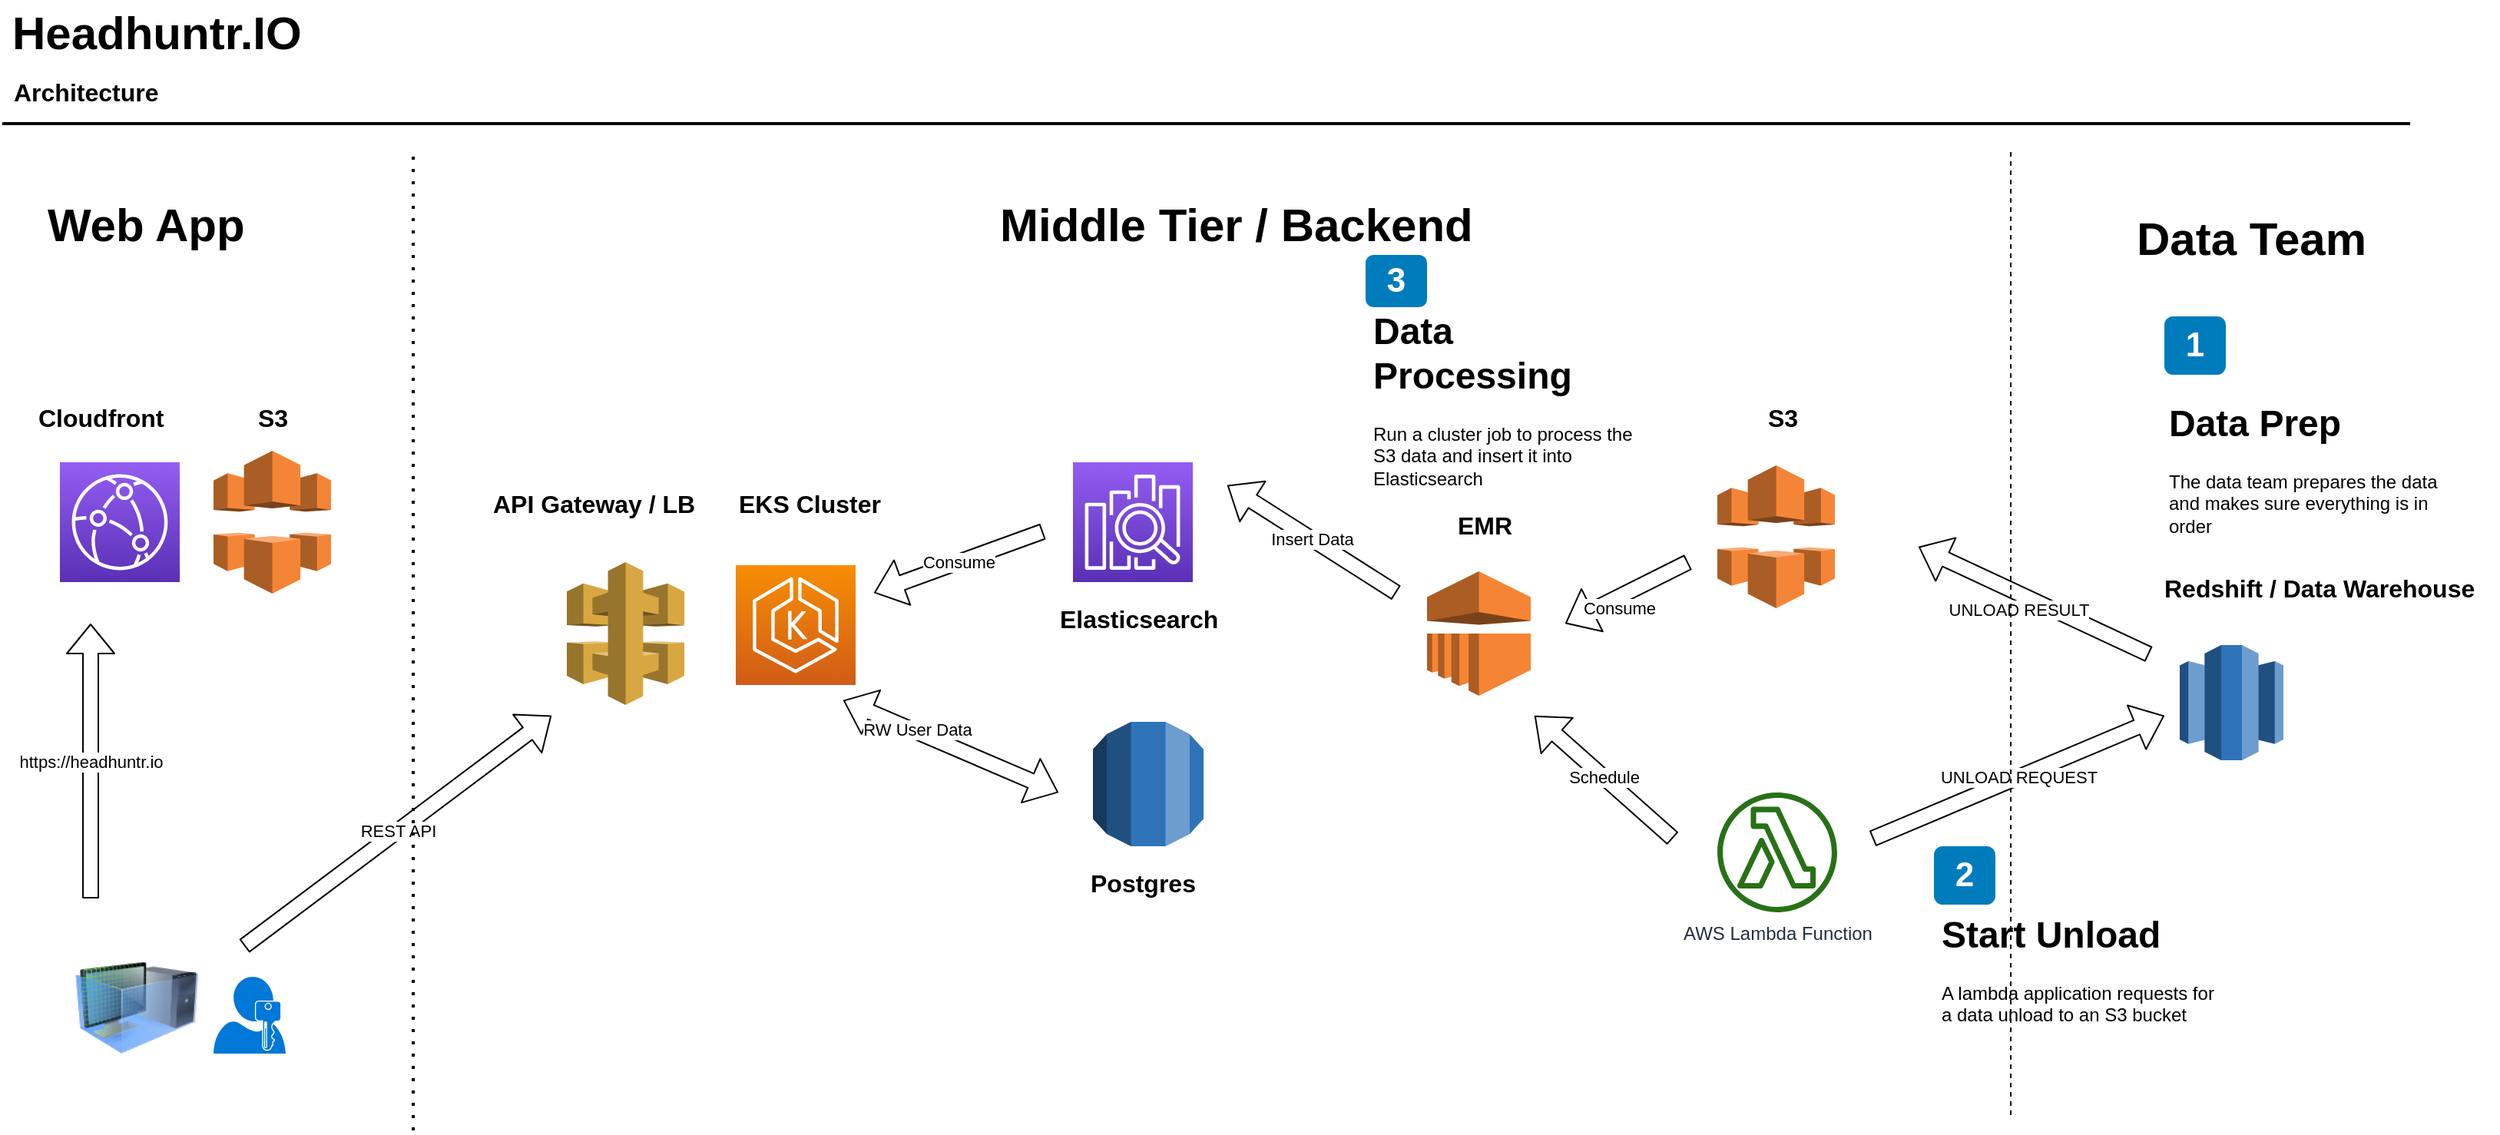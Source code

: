 <mxfile version="13.6.5" type="github">
  <diagram id="Ht1M8jgEwFfnCIfOTk4-" name="Page-1">
    <mxGraphModel dx="1479" dy="1431" grid="1" gridSize="10" guides="1" tooltips="1" connect="1" arrows="1" fold="1" page="1" pageScale="1" pageWidth="1169" pageHeight="827" math="0" shadow="0">
      <root>
        <mxCell id="0" />
        <mxCell id="1" parent="0" />
        <mxCell id="-QjtrjUzRDEMRZ5MF8oH-11" value="AWS Lambda Function" style="outlineConnect=0;fontColor=#232F3E;gradientColor=none;fillColor=#277116;strokeColor=none;dashed=0;verticalLabelPosition=bottom;verticalAlign=top;align=center;html=1;fontSize=12;fontStyle=0;aspect=fixed;pointerEvents=1;shape=mxgraph.aws4.lambda_function;" parent="1" vertex="1">
          <mxGeometry x="1169" y="580" width="78" height="78" as="geometry" />
        </mxCell>
        <mxCell id="-QjtrjUzRDEMRZ5MF8oH-47" value="Headhuntr.IO" style="text;html=1;resizable=0;points=[];autosize=1;align=left;verticalAlign=top;spacingTop=-4;fontSize=30;fontStyle=1" parent="1" vertex="1">
          <mxGeometry x="56.5" y="64.5" width="200" height="40" as="geometry" />
        </mxCell>
        <mxCell id="SCVMTBWpLvtzJIhz15lM-1" value="" style="line;strokeWidth=2;html=1;fontSize=14;" parent="1" vertex="1">
          <mxGeometry x="52.5" y="139.5" width="1567.5" height="10" as="geometry" />
        </mxCell>
        <mxCell id="7OVz4w7n9kzEPWy-4BBC-12" value="2" style="rounded=1;whiteSpace=wrap;html=1;fillColor=#007CBD;strokeColor=none;fontColor=#FFFFFF;fontStyle=1;fontSize=22;labelBackgroundColor=none;" parent="1" vertex="1">
          <mxGeometry x="1310" y="615" width="40" height="38" as="geometry" />
        </mxCell>
        <mxCell id="Hg1mUeSC3LKXgRg7Er5j-1" value="" style="outlineConnect=0;fontColor=#232F3E;gradientColor=#945DF2;gradientDirection=north;fillColor=#5A30B5;strokeColor=#ffffff;dashed=0;verticalLabelPosition=bottom;verticalAlign=top;align=center;html=1;fontSize=12;fontStyle=0;aspect=fixed;shape=mxgraph.aws4.resourceIcon;resIcon=mxgraph.aws4.cloudfront;" vertex="1" parent="1">
          <mxGeometry x="90" y="365" width="78" height="78" as="geometry" />
        </mxCell>
        <mxCell id="Hg1mUeSC3LKXgRg7Er5j-2" value="Web App" style="text;html=1;resizable=0;points=[];autosize=1;align=left;verticalAlign=top;spacingTop=-4;fontSize=30;fontStyle=1" vertex="1" parent="1">
          <mxGeometry x="80" y="190" width="140" height="40" as="geometry" />
        </mxCell>
        <mxCell id="Hg1mUeSC3LKXgRg7Er5j-3" value="" style="outlineConnect=0;dashed=0;verticalLabelPosition=bottom;verticalAlign=top;align=center;html=1;shape=mxgraph.aws3.cloudfront;fillColor=#F58536;gradientColor=none;" vertex="1" parent="1">
          <mxGeometry x="190" y="357.5" width="76.5" height="93" as="geometry" />
        </mxCell>
        <mxCell id="Hg1mUeSC3LKXgRg7Er5j-4" value="Middle Tier / Backend" style="text;html=1;resizable=0;points=[];autosize=1;align=left;verticalAlign=top;spacingTop=-4;fontSize=30;fontStyle=1" vertex="1" parent="1">
          <mxGeometry x="700" y="190" width="320" height="40" as="geometry" />
        </mxCell>
        <mxCell id="Hg1mUeSC3LKXgRg7Er5j-5" value="" style="outlineConnect=0;fontColor=#232F3E;gradientColor=#945DF2;gradientDirection=north;fillColor=#5A30B5;strokeColor=#ffffff;dashed=0;verticalLabelPosition=bottom;verticalAlign=top;align=center;html=1;fontSize=12;fontStyle=0;aspect=fixed;shape=mxgraph.aws4.resourceIcon;resIcon=mxgraph.aws4.elasticsearch_service;" vertex="1" parent="1">
          <mxGeometry x="749.5" y="365" width="78" height="78" as="geometry" />
        </mxCell>
        <mxCell id="Hg1mUeSC3LKXgRg7Er5j-6" value="" style="outlineConnect=0;dashed=0;verticalLabelPosition=bottom;verticalAlign=top;align=center;html=1;shape=mxgraph.aws3.rds;fillColor=#2E73B8;gradientColor=none;" vertex="1" parent="1">
          <mxGeometry x="762.5" y="534" width="72" height="81" as="geometry" />
        </mxCell>
        <mxCell id="Hg1mUeSC3LKXgRg7Er5j-7" value="Postgres" style="text;html=1;resizable=0;points=[];autosize=1;align=left;verticalAlign=top;spacingTop=-4;fontSize=16;fontStyle=1" vertex="1" parent="1">
          <mxGeometry x="758.5" y="627" width="80" height="20" as="geometry" />
        </mxCell>
        <mxCell id="Hg1mUeSC3LKXgRg7Er5j-8" value="Elasticsearch" style="text;html=1;resizable=0;points=[];autosize=1;align=left;verticalAlign=top;spacingTop=-4;fontSize=16;fontStyle=1" vertex="1" parent="1">
          <mxGeometry x="738.5" y="455" width="120" height="20" as="geometry" />
        </mxCell>
        <mxCell id="Hg1mUeSC3LKXgRg7Er5j-9" value="" style="outlineConnect=0;fontColor=#232F3E;gradientColor=#F78E04;gradientDirection=north;fillColor=#D05C17;strokeColor=#ffffff;dashed=0;verticalLabelPosition=bottom;verticalAlign=top;align=center;html=1;fontSize=12;fontStyle=0;aspect=fixed;shape=mxgraph.aws4.resourceIcon;resIcon=mxgraph.aws4.eks;" vertex="1" parent="1">
          <mxGeometry x="530" y="432" width="78" height="78" as="geometry" />
        </mxCell>
        <mxCell id="Hg1mUeSC3LKXgRg7Er5j-10" value="EKS Cluster&amp;nbsp;" style="text;html=1;resizable=0;points=[];autosize=1;align=left;verticalAlign=top;spacingTop=-4;fontSize=16;fontStyle=1" vertex="1" parent="1">
          <mxGeometry x="530" y="380" width="110" height="20" as="geometry" />
        </mxCell>
        <mxCell id="Hg1mUeSC3LKXgRg7Er5j-12" value="Architecture" style="text;html=1;resizable=0;points=[];autosize=1;align=left;verticalAlign=top;spacingTop=-4;fontSize=16;fontStyle=1" vertex="1" parent="1">
          <mxGeometry x="58" y="111.5" width="110" height="20" as="geometry" />
        </mxCell>
        <mxCell id="Hg1mUeSC3LKXgRg7Er5j-13" value="Cloudfront" style="text;html=1;resizable=0;points=[];autosize=1;align=left;verticalAlign=top;spacingTop=-4;fontSize=16;fontStyle=1" vertex="1" parent="1">
          <mxGeometry x="74" y="324" width="100" height="20" as="geometry" />
        </mxCell>
        <mxCell id="Hg1mUeSC3LKXgRg7Er5j-14" value="S3" style="text;html=1;resizable=0;points=[];autosize=1;align=left;verticalAlign=top;spacingTop=-4;fontSize=16;fontStyle=1" vertex="1" parent="1">
          <mxGeometry x="216.5" y="324" width="40" height="20" as="geometry" />
        </mxCell>
        <mxCell id="Hg1mUeSC3LKXgRg7Er5j-15" value="" style="outlineConnect=0;dashed=0;verticalLabelPosition=bottom;verticalAlign=top;align=center;html=1;shape=mxgraph.aws3.api_gateway;fillColor=#D9A741;gradientColor=none;" vertex="1" parent="1">
          <mxGeometry x="420" y="430" width="76.5" height="93" as="geometry" />
        </mxCell>
        <mxCell id="Hg1mUeSC3LKXgRg7Er5j-16" value="REST API" style="shape=flexArrow;endArrow=classic;html=1;" edge="1" parent="1">
          <mxGeometry width="50" height="50" relative="1" as="geometry">
            <mxPoint x="210" y="680" as="sourcePoint" />
            <mxPoint x="410" y="530" as="targetPoint" />
          </mxGeometry>
        </mxCell>
        <mxCell id="Hg1mUeSC3LKXgRg7Er5j-17" value="" style="outlineConnect=0;dashed=0;verticalLabelPosition=bottom;verticalAlign=top;align=center;html=1;shape=mxgraph.aws3.cloudfront;fillColor=#F58536;gradientColor=none;" vertex="1" parent="1">
          <mxGeometry x="1169" y="367" width="76.5" height="93" as="geometry" />
        </mxCell>
        <mxCell id="Hg1mUeSC3LKXgRg7Er5j-18" value="API Gateway / LB" style="text;html=1;resizable=0;points=[];autosize=1;align=left;verticalAlign=top;spacingTop=-4;fontSize=16;fontStyle=1" vertex="1" parent="1">
          <mxGeometry x="370" y="380" width="150" height="20" as="geometry" />
        </mxCell>
        <mxCell id="Hg1mUeSC3LKXgRg7Er5j-19" value="" style="image;html=1;image=img/lib/clip_art/computers/Virtual_Machine_128x128.png" vertex="1" parent="1">
          <mxGeometry x="100" y="680" width="80" height="80" as="geometry" />
        </mxCell>
        <mxCell id="Hg1mUeSC3LKXgRg7Er5j-20" value="https://headhuntr.io" style="shape=flexArrow;endArrow=classic;html=1;" edge="1" parent="1">
          <mxGeometry width="50" height="50" relative="1" as="geometry">
            <mxPoint x="110" y="649" as="sourcePoint" />
            <mxPoint x="110" y="470" as="targetPoint" />
          </mxGeometry>
        </mxCell>
        <mxCell id="Hg1mUeSC3LKXgRg7Er5j-21" value="" style="aspect=fixed;pointerEvents=1;shadow=0;dashed=0;html=1;strokeColor=none;labelPosition=center;verticalLabelPosition=bottom;verticalAlign=top;align=center;shape=mxgraph.mscae.enterprise.user_permissions;fillColor=#0078D7;" vertex="1" parent="1">
          <mxGeometry x="190" y="700" width="47" height="50" as="geometry" />
        </mxCell>
        <mxCell id="Hg1mUeSC3LKXgRg7Er5j-22" value="" style="outlineConnect=0;dashed=0;verticalLabelPosition=bottom;verticalAlign=top;align=center;html=1;shape=mxgraph.aws3.emr;fillColor=#F58534;gradientColor=none;" vertex="1" parent="1">
          <mxGeometry x="980" y="436" width="67.5" height="81" as="geometry" />
        </mxCell>
        <mxCell id="Hg1mUeSC3LKXgRg7Er5j-23" value="EMR" style="text;html=1;resizable=0;points=[];autosize=1;align=left;verticalAlign=top;spacingTop=-4;fontSize=16;fontStyle=1" vertex="1" parent="1">
          <mxGeometry x="997.5" y="394" width="50" height="20" as="geometry" />
        </mxCell>
        <mxCell id="Hg1mUeSC3LKXgRg7Er5j-24" value="" style="outlineConnect=0;dashed=0;verticalLabelPosition=bottom;verticalAlign=top;align=center;html=1;shape=mxgraph.aws3.redshift;fillColor=#2E73B8;gradientColor=none;" vertex="1" parent="1">
          <mxGeometry x="1470" y="484" width="67.5" height="75" as="geometry" />
        </mxCell>
        <mxCell id="Hg1mUeSC3LKXgRg7Er5j-25" value="Redshift / Data Warehouse" style="text;html=1;resizable=0;points=[];autosize=1;align=left;verticalAlign=top;spacingTop=-4;fontSize=16;fontStyle=1" vertex="1" parent="1">
          <mxGeometry x="1457.5" y="435" width="220" height="20" as="geometry" />
        </mxCell>
        <mxCell id="Hg1mUeSC3LKXgRg7Er5j-26" value="Data Team" style="text;html=1;resizable=0;points=[];autosize=1;align=left;verticalAlign=top;spacingTop=-4;fontSize=30;fontStyle=1" vertex="1" parent="1">
          <mxGeometry x="1440" y="199" width="170" height="40" as="geometry" />
        </mxCell>
        <mxCell id="Hg1mUeSC3LKXgRg7Er5j-27" value="UNLOAD REQUEST" style="shape=flexArrow;endArrow=classic;html=1;" edge="1" parent="1">
          <mxGeometry width="50" height="50" relative="1" as="geometry">
            <mxPoint x="1270" y="610" as="sourcePoint" />
            <mxPoint x="1460" y="530" as="targetPoint" />
          </mxGeometry>
        </mxCell>
        <mxCell id="Hg1mUeSC3LKXgRg7Er5j-28" value="" style="shape=flexArrow;endArrow=classic;html=1;" edge="1" parent="1">
          <mxGeometry width="50" height="50" relative="1" as="geometry">
            <mxPoint x="1450" y="490" as="sourcePoint" />
            <mxPoint x="1300" y="420" as="targetPoint" />
          </mxGeometry>
        </mxCell>
        <mxCell id="Hg1mUeSC3LKXgRg7Er5j-29" value="UNLOAD RESULT" style="edgeLabel;html=1;align=center;verticalAlign=middle;resizable=0;points=[];" vertex="1" connectable="0" parent="Hg1mUeSC3LKXgRg7Er5j-28">
          <mxGeometry x="0.079" y="10" relative="1" as="geometry">
            <mxPoint as="offset" />
          </mxGeometry>
        </mxCell>
        <mxCell id="Hg1mUeSC3LKXgRg7Er5j-30" value="" style="endArrow=none;dashed=1;html=1;" edge="1" parent="1">
          <mxGeometry width="50" height="50" relative="1" as="geometry">
            <mxPoint x="1360" y="790" as="sourcePoint" />
            <mxPoint x="1360" y="160" as="targetPoint" />
          </mxGeometry>
        </mxCell>
        <mxCell id="Hg1mUeSC3LKXgRg7Er5j-31" value="" style="shape=flexArrow;endArrow=classic;html=1;" edge="1" parent="1">
          <mxGeometry width="50" height="50" relative="1" as="geometry">
            <mxPoint x="1150" y="430" as="sourcePoint" />
            <mxPoint x="1070" y="470" as="targetPoint" />
          </mxGeometry>
        </mxCell>
        <mxCell id="Hg1mUeSC3LKXgRg7Er5j-32" value="Consume" style="edgeLabel;html=1;align=center;verticalAlign=middle;resizable=0;points=[];" vertex="1" connectable="0" parent="Hg1mUeSC3LKXgRg7Er5j-31">
          <mxGeometry x="0.22" y="6" relative="1" as="geometry">
            <mxPoint x="1" as="offset" />
          </mxGeometry>
        </mxCell>
        <mxCell id="Hg1mUeSC3LKXgRg7Er5j-33" value="S3" style="text;html=1;resizable=0;points=[];autosize=1;align=left;verticalAlign=top;spacingTop=-4;fontSize=16;fontStyle=1" vertex="1" parent="1">
          <mxGeometry x="1200" y="324" width="40" height="20" as="geometry" />
        </mxCell>
        <mxCell id="Hg1mUeSC3LKXgRg7Er5j-34" value="Schedule" style="shape=flexArrow;endArrow=classic;html=1;" edge="1" parent="1">
          <mxGeometry width="50" height="50" relative="1" as="geometry">
            <mxPoint x="1140" y="610" as="sourcePoint" />
            <mxPoint x="1050" y="530" as="targetPoint" />
          </mxGeometry>
        </mxCell>
        <mxCell id="Hg1mUeSC3LKXgRg7Er5j-35" value="Consume" style="shape=flexArrow;endArrow=classic;html=1;" edge="1" parent="1">
          <mxGeometry width="50" height="50" relative="1" as="geometry">
            <mxPoint x="730" y="410" as="sourcePoint" />
            <mxPoint x="620" y="450" as="targetPoint" />
          </mxGeometry>
        </mxCell>
        <mxCell id="Hg1mUeSC3LKXgRg7Er5j-36" value="" style="shape=flexArrow;endArrow=classic;startArrow=classic;html=1;" edge="1" parent="1">
          <mxGeometry width="50" height="50" relative="1" as="geometry">
            <mxPoint x="600" y="520" as="sourcePoint" />
            <mxPoint x="740" y="580" as="targetPoint" />
          </mxGeometry>
        </mxCell>
        <mxCell id="Hg1mUeSC3LKXgRg7Er5j-37" value="RW User Data" style="edgeLabel;html=1;align=center;verticalAlign=middle;resizable=0;points=[];" vertex="1" connectable="0" parent="Hg1mUeSC3LKXgRg7Er5j-36">
          <mxGeometry x="-0.322" y="1" relative="1" as="geometry">
            <mxPoint y="-1" as="offset" />
          </mxGeometry>
        </mxCell>
        <mxCell id="Hg1mUeSC3LKXgRg7Er5j-38" value="" style="endArrow=none;dashed=1;html=1;dashPattern=1 3;strokeWidth=2;" edge="1" parent="1">
          <mxGeometry width="50" height="50" relative="1" as="geometry">
            <mxPoint x="320" y="800" as="sourcePoint" />
            <mxPoint x="320" y="160" as="targetPoint" />
          </mxGeometry>
        </mxCell>
        <mxCell id="Hg1mUeSC3LKXgRg7Er5j-39" value="Insert Data" style="shape=flexArrow;endArrow=classic;html=1;" edge="1" parent="1">
          <mxGeometry width="50" height="50" relative="1" as="geometry">
            <mxPoint x="960" y="450" as="sourcePoint" />
            <mxPoint x="850" y="380" as="targetPoint" />
          </mxGeometry>
        </mxCell>
        <mxCell id="Hg1mUeSC3LKXgRg7Er5j-40" value="1" style="rounded=1;whiteSpace=wrap;html=1;fillColor=#007CBD;strokeColor=none;fontColor=#FFFFFF;fontStyle=1;fontSize=22;labelBackgroundColor=none;" vertex="1" parent="1">
          <mxGeometry x="1460" y="270" width="40" height="38" as="geometry" />
        </mxCell>
        <mxCell id="Hg1mUeSC3LKXgRg7Er5j-41" value="3" style="rounded=1;whiteSpace=wrap;html=1;fillColor=#007CBD;strokeColor=none;fontColor=#FFFFFF;fontStyle=1;fontSize=22;labelBackgroundColor=none;" vertex="1" parent="1">
          <mxGeometry x="940" y="230" width="40" height="34" as="geometry" />
        </mxCell>
        <mxCell id="Hg1mUeSC3LKXgRg7Er5j-42" value="&lt;h1&gt;Data Prep&lt;/h1&gt;&lt;p&gt;The data team prepares the data and makes sure everything is in order&lt;/p&gt;" style="text;html=1;strokeColor=none;fillColor=none;spacing=5;spacingTop=-20;whiteSpace=wrap;overflow=hidden;rounded=0;" vertex="1" parent="1">
          <mxGeometry x="1457.5" y="319.5" width="190" height="120" as="geometry" />
        </mxCell>
        <mxCell id="Hg1mUeSC3LKXgRg7Er5j-43" value="&lt;h1&gt;Start Unload&lt;/h1&gt;&lt;p&gt;A lambda application requests for a data unload to an S3 bucket&lt;/p&gt;" style="text;html=1;strokeColor=none;fillColor=none;spacing=5;spacingTop=-20;whiteSpace=wrap;overflow=hidden;rounded=0;" vertex="1" parent="1">
          <mxGeometry x="1310" y="653" width="190" height="120" as="geometry" />
        </mxCell>
        <mxCell id="Hg1mUeSC3LKXgRg7Er5j-44" value="&lt;h1&gt;Data Processing&lt;/h1&gt;&lt;h1&gt;&lt;p style=&quot;font-size: 12px ; font-weight: normal&quot;&gt;Run a cluster job to process the S3 data and insert it into Elasticsearch&lt;/p&gt;&lt;/h1&gt;" style="text;html=1;strokeColor=none;fillColor=none;spacing=5;spacingTop=-20;whiteSpace=wrap;overflow=hidden;rounded=0;" vertex="1" parent="1">
          <mxGeometry x="940" y="260" width="190" height="120" as="geometry" />
        </mxCell>
      </root>
    </mxGraphModel>
  </diagram>
</mxfile>
